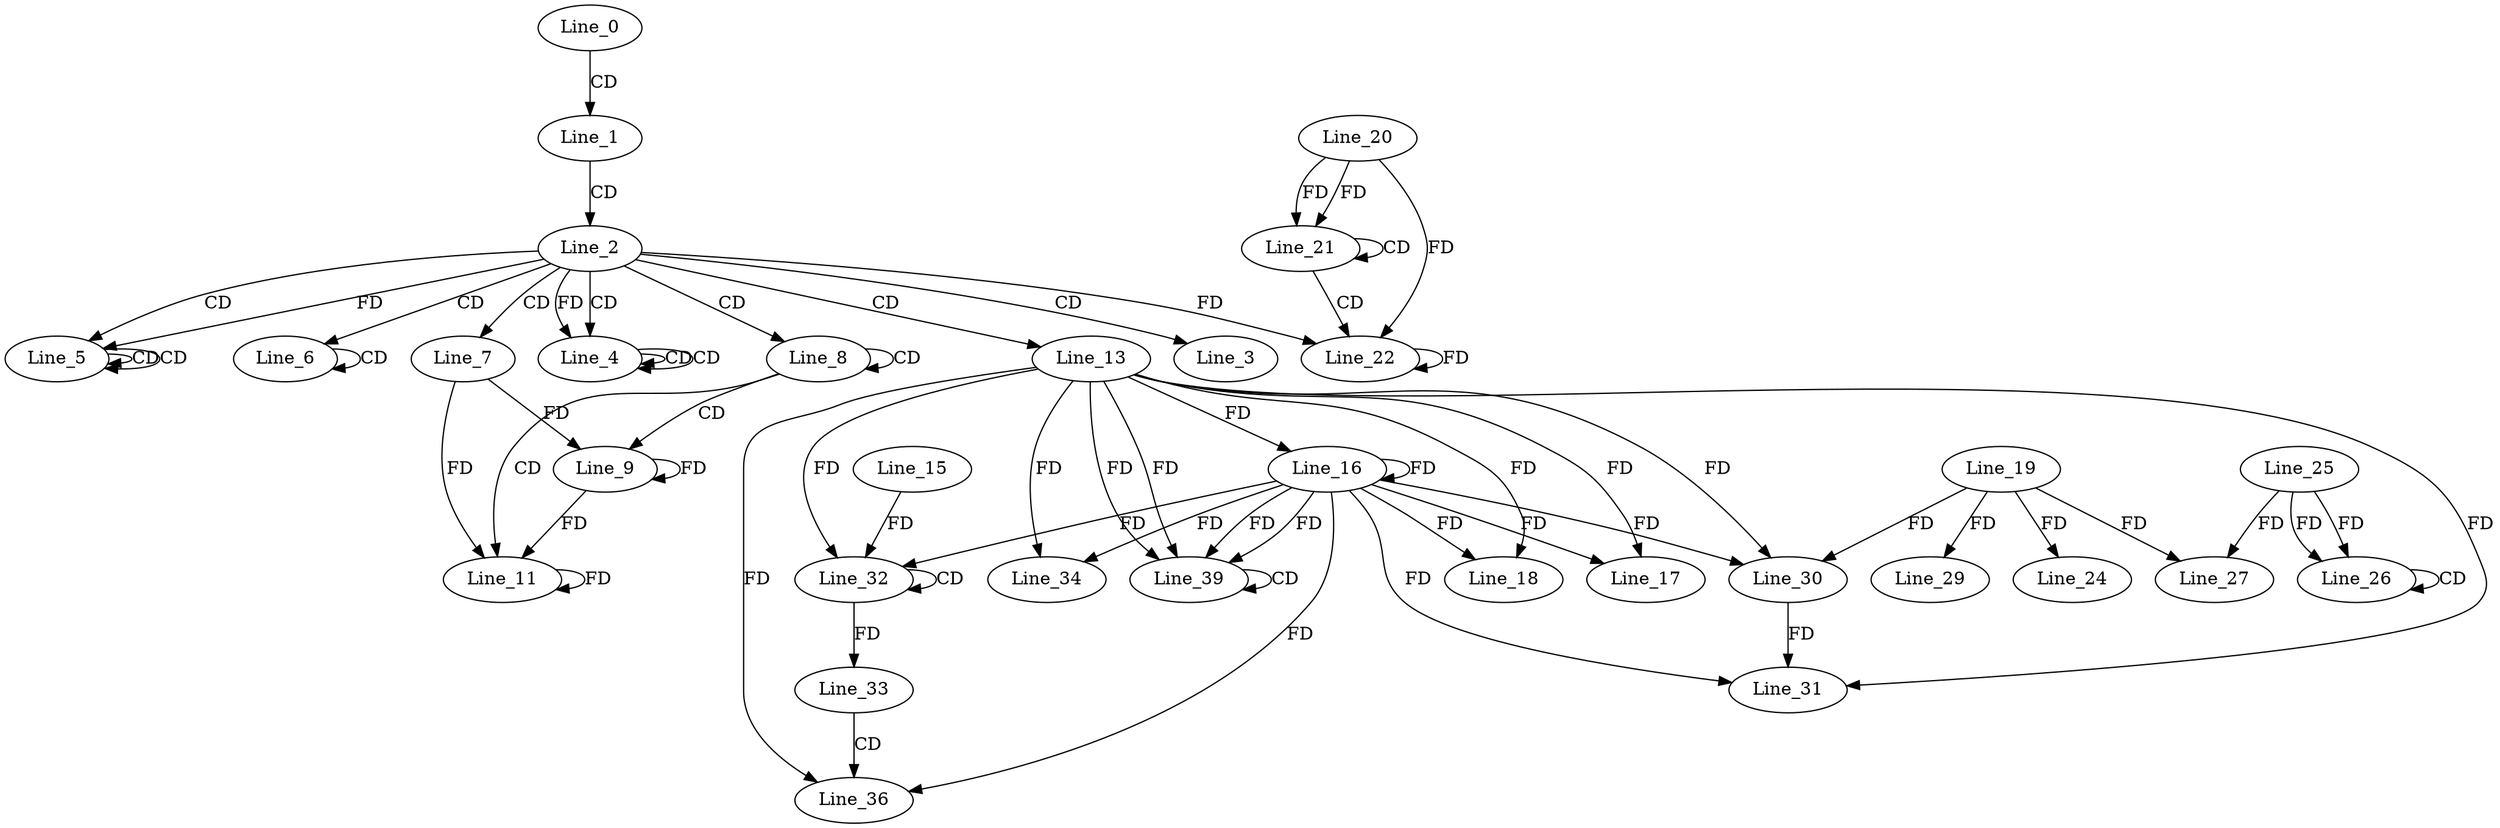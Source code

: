 digraph G {
  Line_0;
  Line_1;
  Line_2;
  Line_3;
  Line_4;
  Line_4;
  Line_4;
  Line_5;
  Line_5;
  Line_5;
  Line_6;
  Line_6;
  Line_7;
  Line_8;
  Line_8;
  Line_9;
  Line_9;
  Line_11;
  Line_13;
  Line_16;
  Line_17;
  Line_18;
  Line_20;
  Line_21;
  Line_21;
  Line_22;
  Line_22;
  Line_19;
  Line_24;
  Line_25;
  Line_26;
  Line_26;
  Line_27;
  Line_27;
  Line_29;
  Line_30;
  Line_30;
  Line_30;
  Line_31;
  Line_30;
  Line_32;
  Line_32;
  Line_15;
  Line_33;
  Line_34;
  Line_36;
  Line_36;
  Line_39;
  Line_39;
  Line_0 -> Line_1 [ label="CD" ];
  Line_1 -> Line_2 [ label="CD" ];
  Line_2 -> Line_3 [ label="CD" ];
  Line_2 -> Line_4 [ label="CD" ];
  Line_4 -> Line_4 [ label="CD" ];
  Line_4 -> Line_4 [ label="CD" ];
  Line_2 -> Line_4 [ label="FD" ];
  Line_2 -> Line_5 [ label="CD" ];
  Line_5 -> Line_5 [ label="CD" ];
  Line_5 -> Line_5 [ label="CD" ];
  Line_2 -> Line_5 [ label="FD" ];
  Line_2 -> Line_6 [ label="CD" ];
  Line_6 -> Line_6 [ label="CD" ];
  Line_2 -> Line_7 [ label="CD" ];
  Line_2 -> Line_8 [ label="CD" ];
  Line_8 -> Line_8 [ label="CD" ];
  Line_8 -> Line_9 [ label="CD" ];
  Line_7 -> Line_9 [ label="FD" ];
  Line_9 -> Line_9 [ label="FD" ];
  Line_8 -> Line_11 [ label="CD" ];
  Line_7 -> Line_11 [ label="FD" ];
  Line_9 -> Line_11 [ label="FD" ];
  Line_11 -> Line_11 [ label="FD" ];
  Line_2 -> Line_13 [ label="CD" ];
  Line_13 -> Line_16 [ label="FD" ];
  Line_16 -> Line_16 [ label="FD" ];
  Line_13 -> Line_17 [ label="FD" ];
  Line_16 -> Line_17 [ label="FD" ];
  Line_13 -> Line_18 [ label="FD" ];
  Line_16 -> Line_18 [ label="FD" ];
  Line_20 -> Line_21 [ label="FD" ];
  Line_21 -> Line_21 [ label="CD" ];
  Line_20 -> Line_21 [ label="FD" ];
  Line_21 -> Line_22 [ label="CD" ];
  Line_20 -> Line_22 [ label="FD" ];
  Line_22 -> Line_22 [ label="FD" ];
  Line_2 -> Line_22 [ label="FD" ];
  Line_19 -> Line_24 [ label="FD" ];
  Line_25 -> Line_26 [ label="FD" ];
  Line_26 -> Line_26 [ label="CD" ];
  Line_25 -> Line_26 [ label="FD" ];
  Line_19 -> Line_27 [ label="FD" ];
  Line_25 -> Line_27 [ label="FD" ];
  Line_19 -> Line_29 [ label="FD" ];
  Line_19 -> Line_30 [ label="FD" ];
  Line_13 -> Line_30 [ label="FD" ];
  Line_16 -> Line_30 [ label="FD" ];
  Line_13 -> Line_31 [ label="FD" ];
  Line_16 -> Line_31 [ label="FD" ];
  Line_30 -> Line_31 [ label="FD" ];
  Line_32 -> Line_32 [ label="CD" ];
  Line_15 -> Line_32 [ label="FD" ];
  Line_13 -> Line_32 [ label="FD" ];
  Line_16 -> Line_32 [ label="FD" ];
  Line_32 -> Line_33 [ label="FD" ];
  Line_13 -> Line_34 [ label="FD" ];
  Line_16 -> Line_34 [ label="FD" ];
  Line_33 -> Line_36 [ label="CD" ];
  Line_13 -> Line_36 [ label="FD" ];
  Line_16 -> Line_36 [ label="FD" ];
  Line_13 -> Line_39 [ label="FD" ];
  Line_16 -> Line_39 [ label="FD" ];
  Line_39 -> Line_39 [ label="CD" ];
  Line_13 -> Line_39 [ label="FD" ];
  Line_16 -> Line_39 [ label="FD" ];
}
